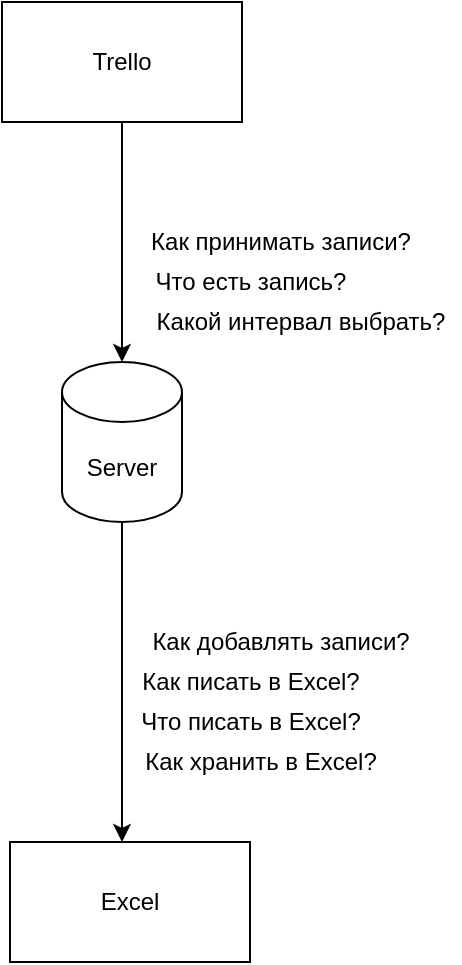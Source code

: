 <mxfile version="14.6.13" type="device"><diagram id="JNsvfLaVlA92e437sP28" name="Страница 1"><mxGraphModel dx="1426" dy="921" grid="1" gridSize="10" guides="1" tooltips="1" connect="1" arrows="1" fold="1" page="1" pageScale="1" pageWidth="827" pageHeight="1169" math="0" shadow="0"><root><mxCell id="0"/><mxCell id="1" parent="0"/><mxCell id="6IovjIYWI3bPBIxHPWCv-4" style="edgeStyle=orthogonalEdgeStyle;rounded=0;orthogonalLoop=1;jettySize=auto;html=1;exitX=0.5;exitY=1;exitDx=0;exitDy=0;entryX=0.5;entryY=0;entryDx=0;entryDy=0;entryPerimeter=0;" edge="1" parent="1" source="6IovjIYWI3bPBIxHPWCv-1" target="6IovjIYWI3bPBIxHPWCv-3"><mxGeometry relative="1" as="geometry"/></mxCell><mxCell id="6IovjIYWI3bPBIxHPWCv-1" value="Trello" style="rounded=0;whiteSpace=wrap;html=1;" vertex="1" parent="1"><mxGeometry x="350" y="20" width="120" height="60" as="geometry"/></mxCell><mxCell id="6IovjIYWI3bPBIxHPWCv-2" value="Excel" style="rounded=0;whiteSpace=wrap;html=1;" vertex="1" parent="1"><mxGeometry x="354" y="440" width="120" height="60" as="geometry"/></mxCell><mxCell id="6IovjIYWI3bPBIxHPWCv-5" style="edgeStyle=orthogonalEdgeStyle;rounded=0;orthogonalLoop=1;jettySize=auto;html=1;exitX=0.5;exitY=1;exitDx=0;exitDy=0;exitPerimeter=0;" edge="1" parent="1" source="6IovjIYWI3bPBIxHPWCv-3"><mxGeometry relative="1" as="geometry"><mxPoint x="410" y="440" as="targetPoint"/></mxGeometry></mxCell><mxCell id="6IovjIYWI3bPBIxHPWCv-3" value="Server" style="shape=cylinder3;whiteSpace=wrap;html=1;boundedLbl=1;backgroundOutline=1;size=15;" vertex="1" parent="1"><mxGeometry x="380" y="200" width="60" height="80" as="geometry"/></mxCell><mxCell id="6IovjIYWI3bPBIxHPWCv-6" value="Как писать в Excel?" style="text;html=1;align=center;verticalAlign=middle;resizable=0;points=[];autosize=1;strokeColor=none;" vertex="1" parent="1"><mxGeometry x="409" y="350" width="130" height="20" as="geometry"/></mxCell><mxCell id="6IovjIYWI3bPBIxHPWCv-7" value="Как принимать записи?" style="text;html=1;align=center;verticalAlign=middle;resizable=0;points=[];autosize=1;strokeColor=none;" vertex="1" parent="1"><mxGeometry x="414" y="130" width="150" height="20" as="geometry"/></mxCell><mxCell id="6IovjIYWI3bPBIxHPWCv-8" value="Что есть запись?" style="text;html=1;align=center;verticalAlign=middle;resizable=0;points=[];autosize=1;strokeColor=none;" vertex="1" parent="1"><mxGeometry x="419" y="150" width="110" height="20" as="geometry"/></mxCell><mxCell id="6IovjIYWI3bPBIxHPWCv-9" value="Какой интервал выбрать?" style="text;html=1;align=center;verticalAlign=middle;resizable=0;points=[];autosize=1;strokeColor=none;" vertex="1" parent="1"><mxGeometry x="419" y="170" width="160" height="20" as="geometry"/></mxCell><mxCell id="6IovjIYWI3bPBIxHPWCv-10" value="Что писать в Excel?" style="text;html=1;align=center;verticalAlign=middle;resizable=0;points=[];autosize=1;strokeColor=none;" vertex="1" parent="1"><mxGeometry x="409" y="370" width="130" height="20" as="geometry"/></mxCell><mxCell id="6IovjIYWI3bPBIxHPWCv-11" value="Как хранить в Excel?" style="text;html=1;align=center;verticalAlign=middle;resizable=0;points=[];autosize=1;strokeColor=none;" vertex="1" parent="1"><mxGeometry x="414" y="390" width="130" height="20" as="geometry"/></mxCell><mxCell id="6IovjIYWI3bPBIxHPWCv-12" value="Как добавлять записи?" style="text;html=1;align=center;verticalAlign=middle;resizable=0;points=[];autosize=1;strokeColor=none;" vertex="1" parent="1"><mxGeometry x="414" y="330" width="150" height="20" as="geometry"/></mxCell></root></mxGraphModel></diagram></mxfile>